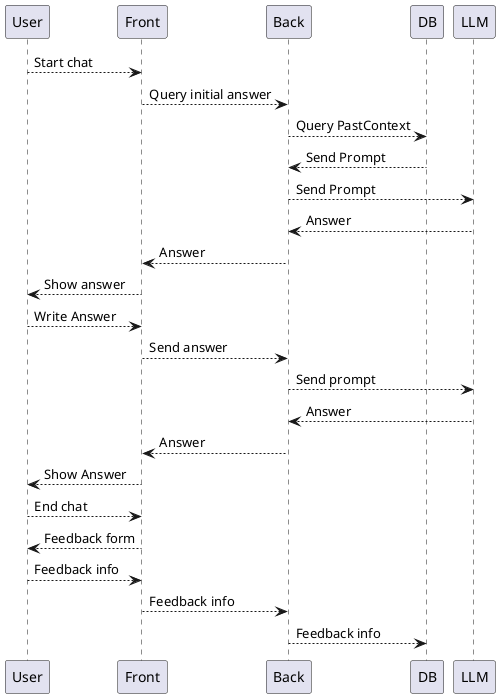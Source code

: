 @startuml
User --> Front: Start chat
Front --> Back: Query initial answer
Back --> DB: Query PastContext
DB --> Back: Send Prompt
Back --> LLM: Send Prompt
LLM --> Back: Answer
Back --> Front: Answer
Front --> User: Show answer
User --> Front: Write Answer
Front --> Back: Send answer
Back --> LLM: Send prompt
LLM --> Back: Answer
Back ---> Front: Answer
Front ---> User: Show Answer
User --> Front: End chat
Front --> User: Feedback form
User --> Front: Feedback info
Front --> Back: Feedback info
Back --> DB: Feedback info
@enduml
